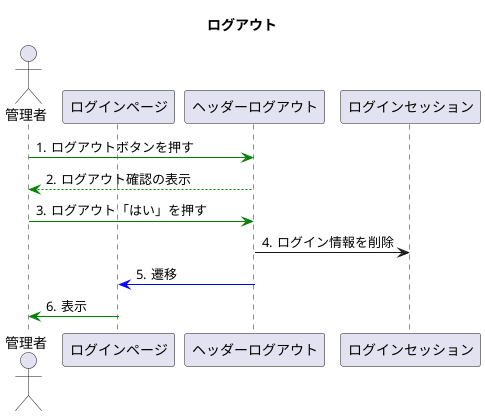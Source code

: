 @startuml

title ログアウト

autonumber "#."

actor 管理者
participant ログインページ
participant ヘッダーログアウト
participant ログインセッション

管理者 -[#green]> ヘッダーログアウト:ログアウトボタンを押す
ヘッダーログアウト --[#green]> 管理者:ログアウト確認の表示
管理者 -[#green]> ヘッダーログアウト:ログアウト「はい」を押す
ヘッダーログアウト-> ログインセッション:ログイン情報を削除
ヘッダーログアウト-[#blue]> ログインページ:遷移
ログインページ -[#green]> 管理者:表示
@enduml
